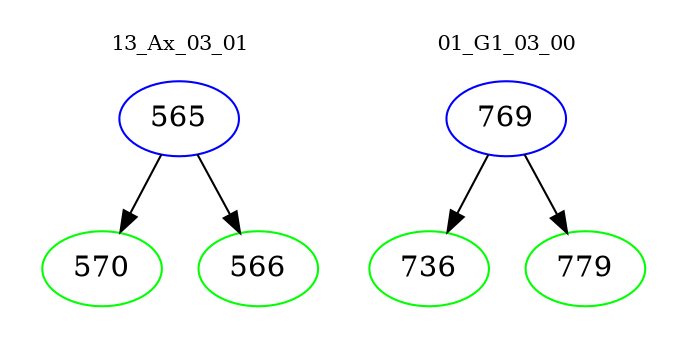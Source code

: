 digraph{
subgraph cluster_0 {
color = white
label = "13_Ax_03_01";
fontsize=10;
T0_565 [label="565", color="blue"]
T0_565 -> T0_570 [color="black"]
T0_570 [label="570", color="green"]
T0_565 -> T0_566 [color="black"]
T0_566 [label="566", color="green"]
}
subgraph cluster_1 {
color = white
label = "01_G1_03_00";
fontsize=10;
T1_769 [label="769", color="blue"]
T1_769 -> T1_736 [color="black"]
T1_736 [label="736", color="green"]
T1_769 -> T1_779 [color="black"]
T1_779 [label="779", color="green"]
}
}
